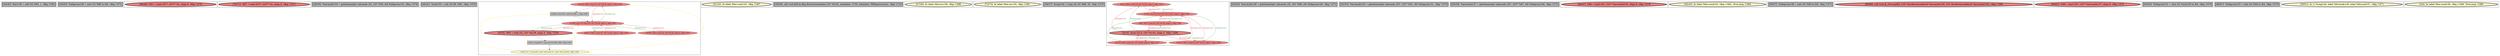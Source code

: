 
digraph G {





subgraph cluster24 {


node6495 [penwidth=3.0,fontsize=20,fillcolor=grey,label="[44/45]  %inc156 = add i32 %95, 1, !dbg !1582",shape=rectangle,style=filled ]



}

subgraph cluster22 {


node6493 [penwidth=3.0,fontsize=20,fillcolor=grey,label="[54/55]  %idxprom146 = zext i32 %88 to i64, !dbg !1572",shape=rectangle,style=filled ]



}

subgraph cluster20 {


node6491 [penwidth=3.0,fontsize=20,fillcolor=lightcoral,label="[48/49]  %91 = load i32**, i32*** %c, align 8, !dbg !1576",shape=ellipse,style=filled ]



}

subgraph cluster18 {


node6489 [penwidth=3.0,fontsize=20,fillcolor=lightcoral,label="[70/71]  %87 = load i32**, i32*** %c, align 8, !dbg !1572",shape=ellipse,style=filled ]



}

subgraph cluster16 {


node6487 [penwidth=3.0,fontsize=20,fillcolor=grey,label="[38/39]  %arrayidx154 = getelementptr inbounds i32, i32* %93, i64 %idxprom153, !dbg !1576",shape=rectangle,style=filled ]



}

subgraph cluster17 {


node6488 [penwidth=3.0,fontsize=20,fillcolor=grey,label="[40/41]  %sub150 = sub i32 99, %92, !dbg !1578",shape=rectangle,style=filled ]



}

subgraph cluster4 {


node6475 [fillcolor=lightcoral,label="[22/25]  %96 = load i32, i32* %j138, align 4, !dbg !1587",shape=ellipse,style=filled ]
node6474 [fillcolor=grey,label="[23/24]  %inc159 = add i32 %96, 1, !dbg !1587",shape=rectangle,style=filled ]
node6470 [fillcolor=lightcoral,label="[18/19]  %90 = load i32, i32* %j138, align 4, !dbg !1575",shape=ellipse,style=filled ]
node6468 [fillcolor=grey,label="[1/34]  %cmp140 = icmp ult i32 %85, 3000, !dbg !1561",shape=rectangle,style=filled ]
node6471 [penwidth=3.0,fontsize=20,fillcolor=lightcoral,label="[0/35]  %85 = load i32, i32* %j138, align 4, !dbg !1559",shape=ellipse,style=filled ]
node6469 [fillcolor=lightcoral,label="[17/26]  store i32 %inc159, i32* %j138, align 4, !dbg !1587",shape=ellipse,style=filled ]
node6472 [fillcolor=lemonchiffon,label="[2/33]  br i1 %cmp140, label %for.body141, label %for.end160, !dbg !1562",shape=ellipse,style=filled ]
node6473 [fillcolor=lightcoral,label="[20/21]  %94 = load i32, i32* %j138, align 4, !dbg !1579",shape=ellipse,style=filled ]

node6472->node6468 [style=solid,color=gold,label="C",penwidth=1.0,fontcolor=gold ]
node6469->node6475 [style=solid,color=forestgreen,label="T|indep|Const",penwidth=1.0,fontcolor=forestgreen ]
node6473->node6469 [style=solid,color=firebrick3,label="A|indep|Const",penwidth=1.0,fontcolor=firebrick3 ]
node6475->node6474 [style=solid,color=black,label="",penwidth=0.5,fontcolor=black ]
node6471->node6469 [style=solid,color=firebrick3,label="A|indep|Const",penwidth=1.0,fontcolor=firebrick3 ]
node6472->node6475 [style=solid,color=gold,label="C",penwidth=1.0,fontcolor=gold ]
node6474->node6469 [style=solid,color=black,label="",penwidth=0.5,fontcolor=black ]
node6469->node6473 [style=solid,color=forestgreen,label="T|indep|Const",penwidth=1.0,fontcolor=forestgreen ]
node6469->node6470 [style=solid,color=forestgreen,label="T|indep|Const",penwidth=1.0,fontcolor=forestgreen ]
node6472->node6469 [style=solid,color=gold,label="C",penwidth=1.0,fontcolor=gold ]
node6468->node6472 [style=solid,color=black,label="",penwidth=0.5,fontcolor=black ]
node6471->node6468 [style=solid,color=black,label="",penwidth=0.5,fontcolor=black ]
node6470->node6469 [style=solid,color=firebrick3,label="A|indep|Const",penwidth=1.0,fontcolor=firebrick3 ]
node6469->node6471 [style=solid,color=forestgreen,label="T|indep|Const",penwidth=1.0,fontcolor=forestgreen ]
node6472->node6474 [style=solid,color=gold,label="C",penwidth=1.0,fontcolor=gold ]
node6475->node6469 [style=solid,color=firebrick3,label="A|indep|Const",penwidth=1.0,fontcolor=firebrick3 ]
node6472->node6471 [style=solid,color=gold,label="C",penwidth=1.0,fontcolor=gold ]
node6472->node6472 [style=solid,color=gold,label="C",penwidth=1.0,fontcolor=gold ]


}

subgraph cluster3 {


node6467 [penwidth=3.0,fontsize=20,fillcolor=lemonchiffon,label="[31/32]  br label %for.cond143, !dbg !1567",shape=ellipse,style=filled ]



}

subgraph cluster2 {


node6466 [penwidth=3.0,fontsize=20,fillcolor=grey,label="[29/30]  call void @llvm.dbg.declare(metadata i32* %i142, metadata !1720, metadata !DIExpression()), !dbg !1723",shape=rectangle,style=filled ]



}

subgraph cluster1 {


node6465 [penwidth=3.0,fontsize=20,fillcolor=lemonchiffon,label="[27/28]  br label %for.inc158, !dbg !1586",shape=ellipse,style=filled ]



}

subgraph cluster12 {


node6483 [penwidth=3.0,fontsize=20,fillcolor=lemonchiffon,label="[72/73]  br label %for.inc155, !dbg !1581",shape=ellipse,style=filled ]



}

subgraph cluster5 {


node6476 [penwidth=3.0,fontsize=20,fillcolor=grey,label="[36/37]  %cmp144 = icmp ult i32 %86, 50, !dbg !1570",shape=rectangle,style=filled ]



}

subgraph cluster0 {


node6464 [fillcolor=lightcoral,label="[6/15]  %88 = load i32, i32* %i142, align 4, !dbg !1574",shape=ellipse,style=filled ]
node6462 [fillcolor=lightcoral,label="[7/14]  store i32 %inc156, i32* %i142, align 4, !dbg !1582",shape=ellipse,style=filled ]
node6463 [penwidth=3.0,fontsize=20,fillcolor=lightcoral,label="[5/16]  store i32 0, i32* %i142, align 4, !dbg !1566",shape=ellipse,style=filled ]
node6461 [fillcolor=lightcoral,label="[10/11]  %92 = load i32, i32* %i142, align 4, !dbg !1577",shape=ellipse,style=filled ]
node6459 [fillcolor=lightcoral,label="[12/13]  %86 = load i32, i32* %i142, align 4, !dbg !1568",shape=ellipse,style=filled ]
node6460 [fillcolor=lightcoral,label="[8/9]  %95 = load i32, i32* %i142, align 4, !dbg !1582",shape=ellipse,style=filled ]

node6463->node6461 [style=solid,color=forestgreen,label="T|indep|Const",penwidth=1.0,fontcolor=forestgreen ]
node6460->node6463 [style=solid,color=firebrick3,label="A|indep|Const",penwidth=1.0,fontcolor=firebrick3 ]
node6463->node6460 [style=solid,color=forestgreen,label="T|indep|Const",penwidth=1.0,fontcolor=forestgreen ]
node6463->node6464 [style=solid,color=forestgreen,label="T|indep|Const",penwidth=1.0,fontcolor=forestgreen ]
node6461->node6462 [style=solid,color=firebrick3,label="A|indep|Const",penwidth=1.0,fontcolor=firebrick3 ]
node6464->node6463 [style=solid,color=firebrick3,label="A|indep|Const",penwidth=1.0,fontcolor=firebrick3 ]
node6462->node6461 [style=solid,color=forestgreen,label="T|indep|Const",penwidth=1.0,fontcolor=forestgreen ]
node6462->node6459 [style=solid,color=forestgreen,label="T|indep|Const",penwidth=1.0,fontcolor=forestgreen ]
node6459->node6463 [style=solid,color=firebrick3,label="A|indep|Const",penwidth=1.0,fontcolor=firebrick3 ]
node6462->node6460 [style=solid,color=forestgreen,label="T|indep|Const",penwidth=1.0,fontcolor=forestgreen ]
node6461->node6463 [style=solid,color=firebrick3,label="A|indep|Const",penwidth=1.0,fontcolor=firebrick3 ]
node6459->node6462 [style=solid,color=firebrick3,label="A|indep|Const",penwidth=1.0,fontcolor=firebrick3 ]
node6460->node6462 [style=solid,color=firebrick3,label="A|indep|Const",penwidth=1.0,fontcolor=firebrick3 ]
node6463->node6459 [style=solid,color=forestgreen,label="T|indep|Const",penwidth=1.0,fontcolor=forestgreen ]
node6464->node6462 [style=solid,color=firebrick3,label="A|indep|Const",penwidth=1.0,fontcolor=firebrick3 ]
node6462->node6464 [style=solid,color=forestgreen,label="T|indep|Const",penwidth=1.0,fontcolor=forestgreen ]


}

subgraph cluster6 {


node6477 [penwidth=3.0,fontsize=20,fillcolor=grey,label="[62/63]  %arrayidx149 = getelementptr inbounds i32, i32* %89, i64 %idxprom148, !dbg !1572",shape=rectangle,style=filled ]



}

subgraph cluster14 {


node6485 [penwidth=3.0,fontsize=20,fillcolor=grey,label="[52/53]  %arrayidx152 = getelementptr inbounds i32*, i32** %91, i64 %idxprom151, !dbg !1576",shape=rectangle,style=filled ]



}

subgraph cluster7 {


node6478 [penwidth=3.0,fontsize=20,fillcolor=grey,label="[58/59]  %arrayidx147 = getelementptr inbounds i32*, i32** %87, i64 %idxprom146, !dbg !1572",shape=rectangle,style=filled ]



}

subgraph cluster23 {


node6494 [penwidth=3.0,fontsize=20,fillcolor=lightcoral,label="[46/47]  %93 = load i32*, i32** %arrayidx152, align 8, !dbg !1576",shape=ellipse,style=filled ]



}

subgraph cluster8 {


node6479 [penwidth=3.0,fontsize=20,fillcolor=lemonchiffon,label="[42/43]  br label %for.cond143, !dbg !1583, !llvm.loop !1584",shape=ellipse,style=filled ]



}

subgraph cluster21 {


node6492 [penwidth=3.0,fontsize=20,fillcolor=grey,label="[56/57]  %idxprom148 = zext i32 %90 to i64, !dbg !1572",shape=rectangle,style=filled ]



}

subgraph cluster9 {


node6480 [penwidth=3.0,fontsize=20,fillcolor=lightcoral,label="[68/69]  call void @_Z4swapRjS_(i32* dereferenceable(4) %arrayidx149, i32* dereferenceable(4) %arrayidx154), !dbg !1580",shape=ellipse,style=filled ]



}

subgraph cluster19 {


node6490 [penwidth=3.0,fontsize=20,fillcolor=lightcoral,label="[60/61]  %89 = load i32*, i32** %arrayidx147, align 8, !dbg !1572",shape=ellipse,style=filled ]



}

subgraph cluster10 {


node6481 [penwidth=3.0,fontsize=20,fillcolor=grey,label="[64/65]  %idxprom151 = zext i32 %sub150 to i64, !dbg !1576",shape=rectangle,style=filled ]



}

subgraph cluster11 {


node6482 [penwidth=3.0,fontsize=20,fillcolor=grey,label="[66/67]  %idxprom153 = zext i32 %94 to i64, !dbg !1576",shape=rectangle,style=filled ]



}

subgraph cluster13 {


node6484 [penwidth=3.0,fontsize=20,fillcolor=lemonchiffon,label="[50/51]  br i1 %cmp144, label %for.body145, label %for.end157, !dbg !1571",shape=ellipse,style=filled ]



}

subgraph cluster15 {


node6486 [penwidth=3.0,fontsize=20,fillcolor=lemonchiffon,label="[3/4]  br label %for.cond139, !dbg !1588, !llvm.loop !1589",shape=ellipse,style=filled ]



}

}
